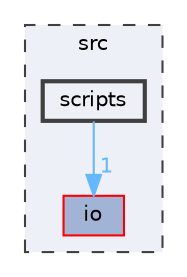 digraph "src/scripts"
{
 // LATEX_PDF_SIZE
  bgcolor="transparent";
  edge [fontname=Helvetica,fontsize=10,labelfontname=Helvetica,labelfontsize=10];
  node [fontname=Helvetica,fontsize=10,shape=box,height=0.2,width=0.4];
  compound=true
  subgraph clusterdir_68267d1309a1af8e8297ef4c3efbcdba {
    graph [ bgcolor="#edf0f7", pencolor="grey25", label="src", fontname=Helvetica,fontsize=10 style="filled,dashed", URL="dir_68267d1309a1af8e8297ef4c3efbcdba.html",tooltip=""]
  dir_c184e51c84f2c3f0345bbc8a0d75d3e1 [label="io", fillcolor="#a2b4d6", color="red", style="filled", URL="dir_c184e51c84f2c3f0345bbc8a0d75d3e1.html",tooltip=""];
  dir_634e799a3947388232110823971192a8 [label="scripts", fillcolor="#edf0f7", color="grey25", style="filled,bold", URL="dir_634e799a3947388232110823971192a8.html",tooltip=""];
  }
  dir_634e799a3947388232110823971192a8->dir_c184e51c84f2c3f0345bbc8a0d75d3e1 [headlabel="1", labeldistance=1.5 headhref="dir_000014_000006.html" href="dir_000014_000006.html" color="steelblue1" fontcolor="steelblue1"];
}

